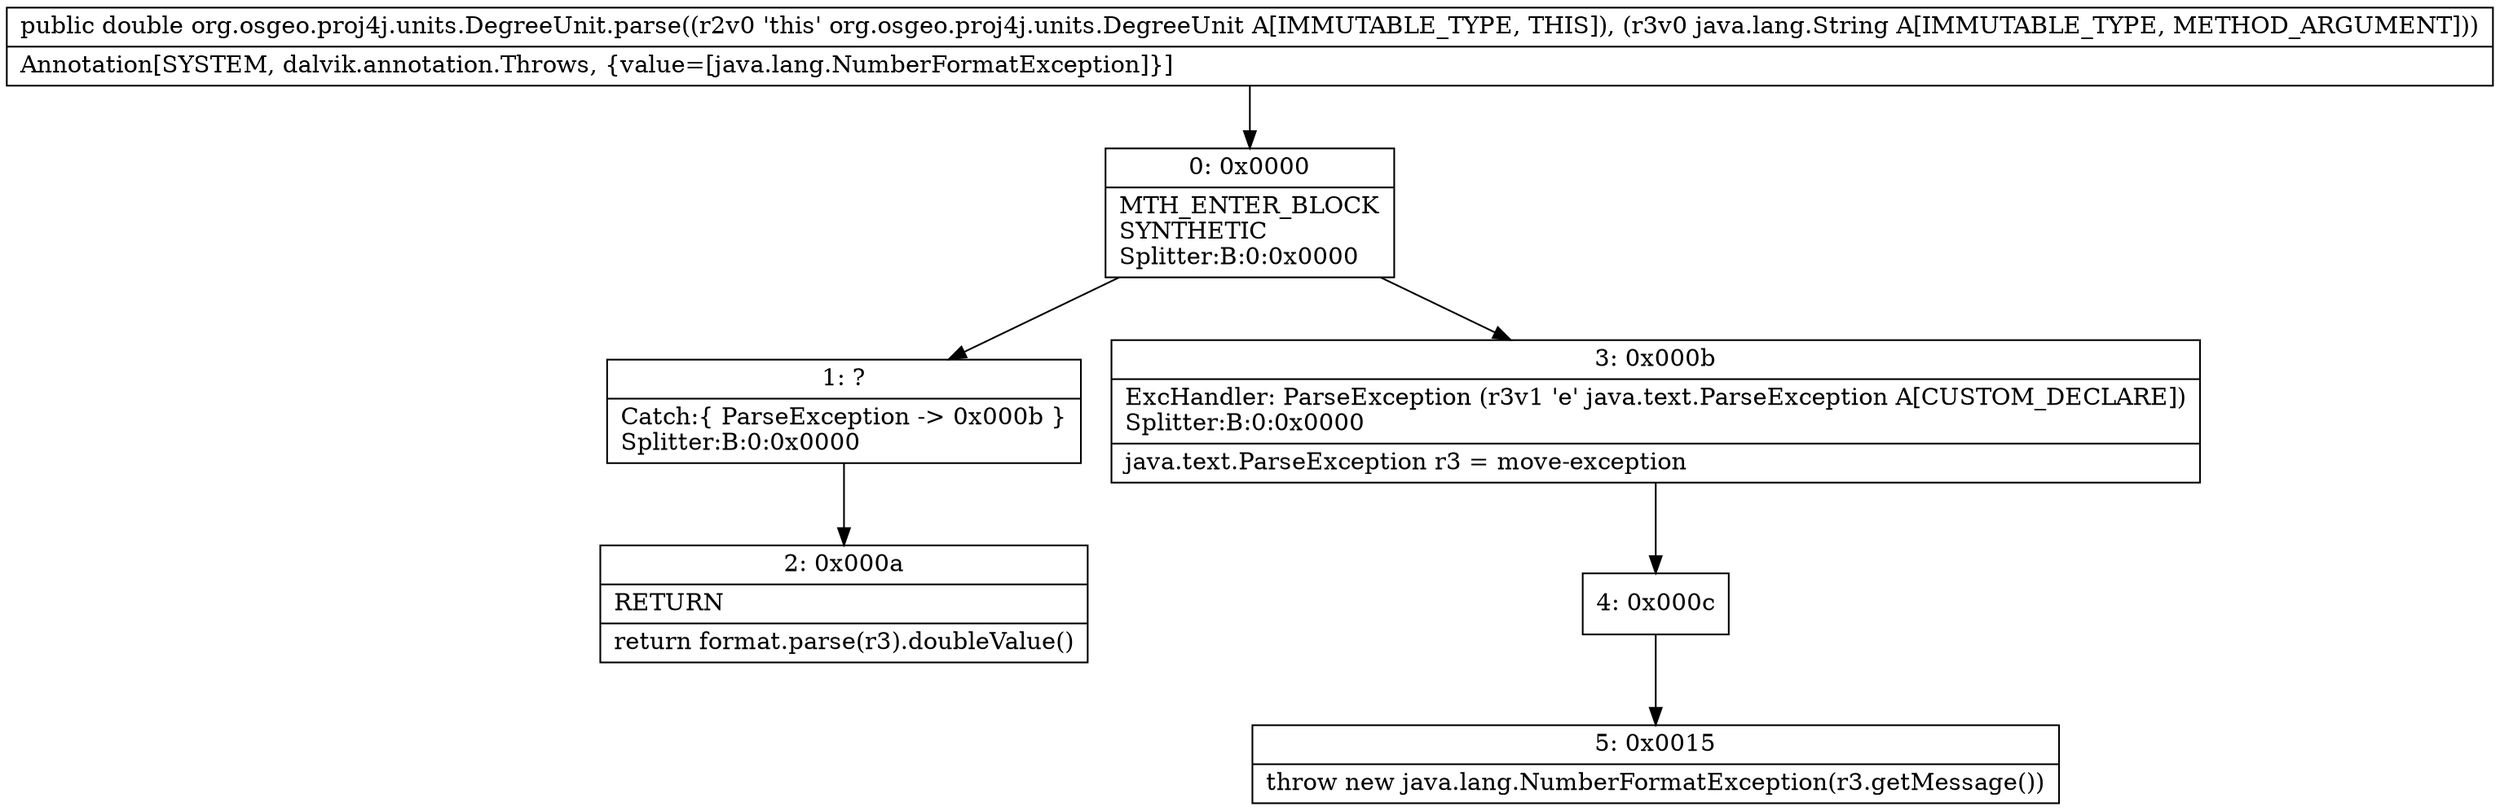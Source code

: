 digraph "CFG fororg.osgeo.proj4j.units.DegreeUnit.parse(Ljava\/lang\/String;)D" {
Node_0 [shape=record,label="{0\:\ 0x0000|MTH_ENTER_BLOCK\lSYNTHETIC\lSplitter:B:0:0x0000\l}"];
Node_1 [shape=record,label="{1\:\ ?|Catch:\{ ParseException \-\> 0x000b \}\lSplitter:B:0:0x0000\l}"];
Node_2 [shape=record,label="{2\:\ 0x000a|RETURN\l|return format.parse(r3).doubleValue()\l}"];
Node_3 [shape=record,label="{3\:\ 0x000b|ExcHandler: ParseException (r3v1 'e' java.text.ParseException A[CUSTOM_DECLARE])\lSplitter:B:0:0x0000\l|java.text.ParseException r3 = move\-exception\l}"];
Node_4 [shape=record,label="{4\:\ 0x000c}"];
Node_5 [shape=record,label="{5\:\ 0x0015|throw new java.lang.NumberFormatException(r3.getMessage())\l}"];
MethodNode[shape=record,label="{public double org.osgeo.proj4j.units.DegreeUnit.parse((r2v0 'this' org.osgeo.proj4j.units.DegreeUnit A[IMMUTABLE_TYPE, THIS]), (r3v0 java.lang.String A[IMMUTABLE_TYPE, METHOD_ARGUMENT]))  | Annotation[SYSTEM, dalvik.annotation.Throws, \{value=[java.lang.NumberFormatException]\}]\l}"];
MethodNode -> Node_0;
Node_0 -> Node_1;
Node_0 -> Node_3;
Node_1 -> Node_2;
Node_3 -> Node_4;
Node_4 -> Node_5;
}

